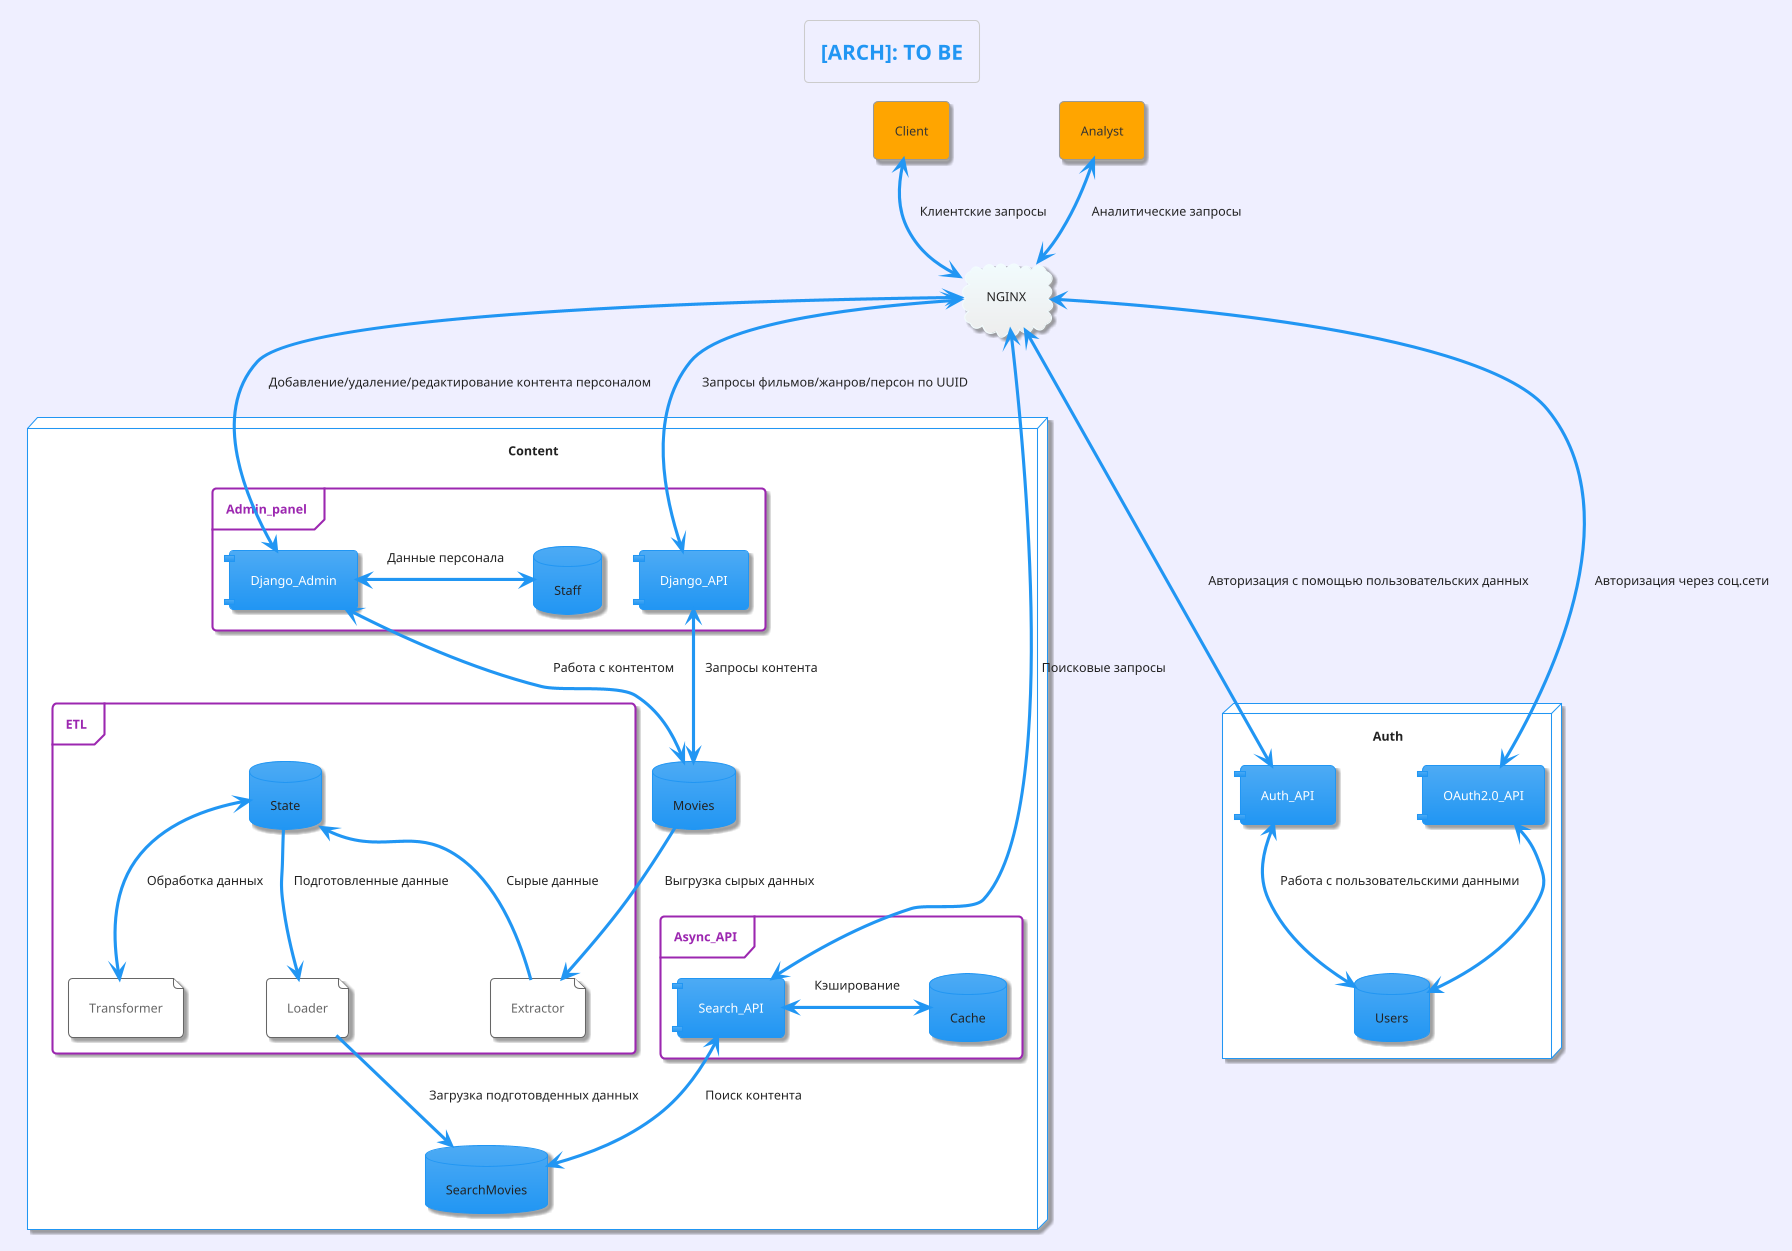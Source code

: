 @startuml
!theme materia
skinparam componentStyle uml1
skinparam backgroundColor MOTIVATION

title [ARCH]: TO BE

agent Client
cloud "NGINX" as server
Client <--> server: Клиентские запросы
agent Analyst
Analyst <--> server: Аналитические запросы

node Content {
    database Movies
    database SearchMovies
    frame Admin_panel {
        database Staff
        component Django_Admin
        component Django_API
        Django_Admin <-> Staff: Данные персонала
    }
    frame ETL {
        database State
        file Extractor
        file Transformer
        file Loader
        State <-- Extractor: Сырые данные
        State <--> Transformer: Обработка данных
        State --> Loader: Подготовленные данные
    }
    frame Async_API {
        component Search_API
        database Cache
        Search_API <-> Cache: Кэширование
    }
    Movies --> Extractor: Выгрузка сырых данных
    Django_Admin <--> Movies: Работа с контентом
    Django_API <--> Movies: Запросы контента
    Loader --> SearchMovies: Загрузка подготовденных данных
    Search_API <--> SearchMovies: Поиск контента
}

server <--> Django_API: Запросы фильмов/жанров/персон по UUID
server <--> Search_API: Поисковые запросы
server <--> Django_Admin: Добавление/удаление/редактирование контента персоналом

node Auth {
    component Auth_API
    component OAuth2.0_API
    database Users
    Auth_API <--> Users: Работа с пользовательскими данными
    OAuth2.0_API <--> Users
}

server <---> Auth_API: Авторизация с помощью пользовательских данных
server <--> OAuth2.0_API: Авторизация через соц.сети
@enduml
